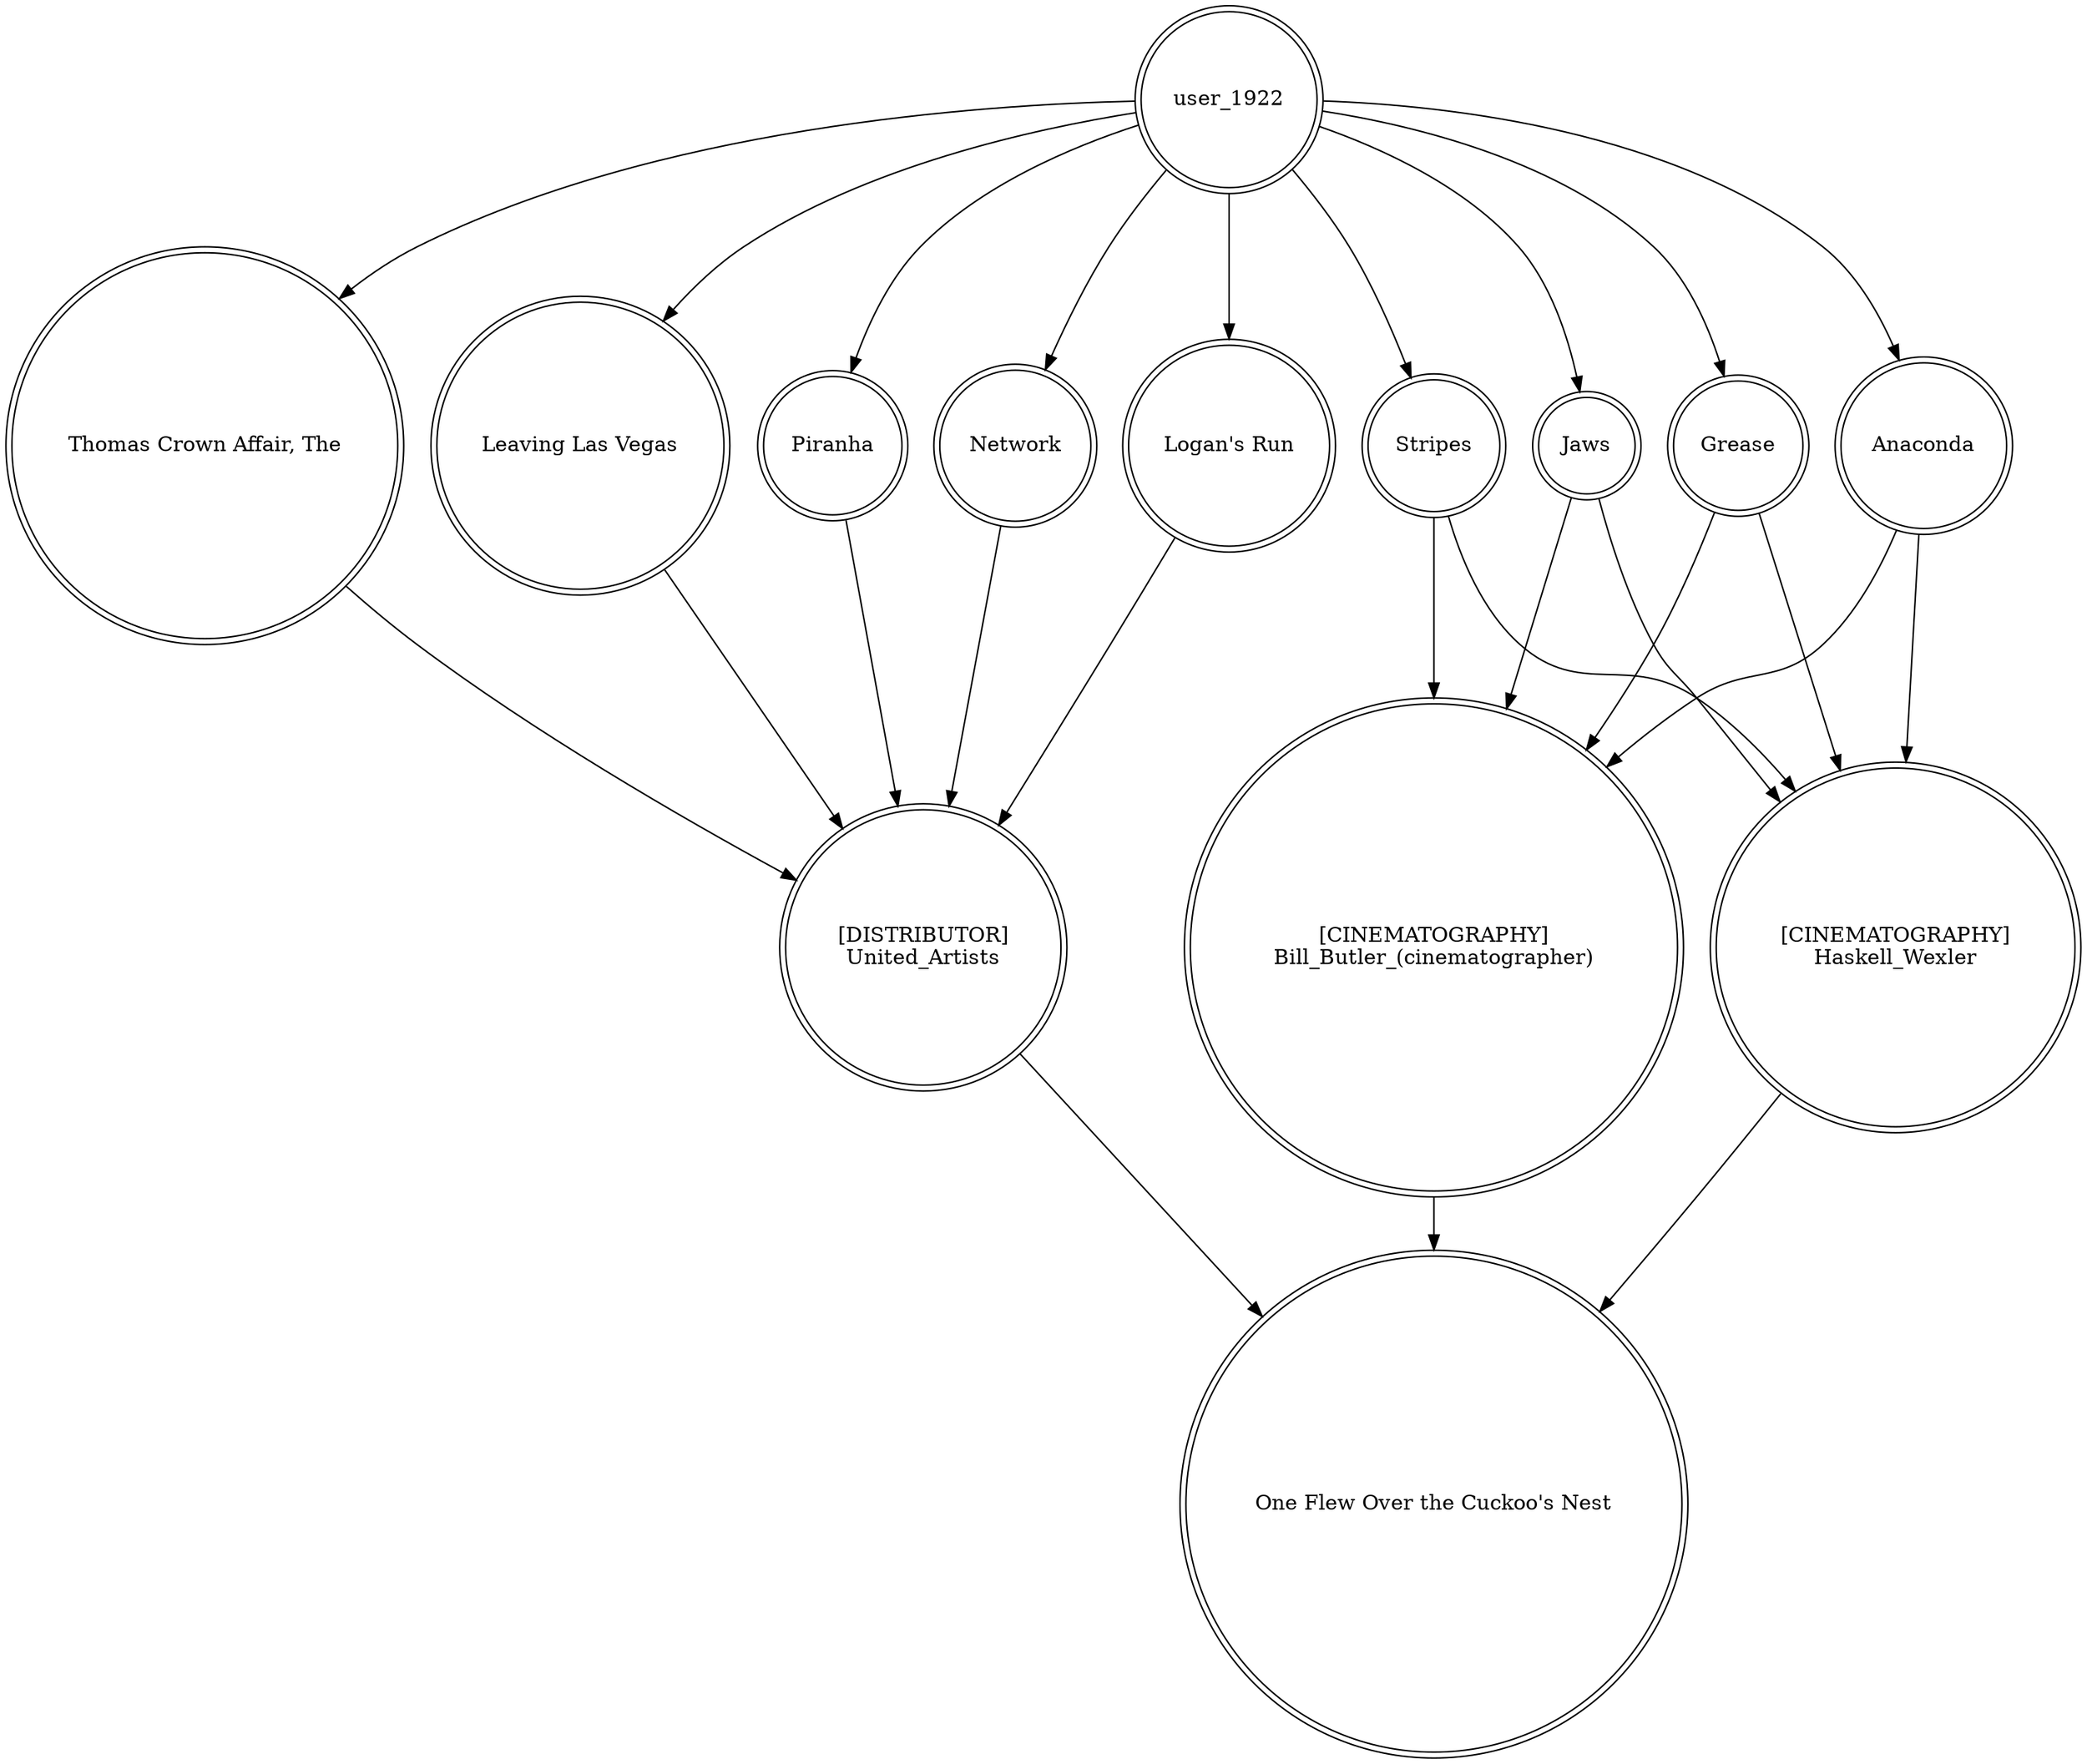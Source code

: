 digraph finite_state_machine {
	node [shape=doublecircle]
	Network -> "[DISTRIBUTOR]
United_Artists"
	Anaconda -> "[CINEMATOGRAPHY]
Haskell_Wexler"
	"Logan's Run" -> "[DISTRIBUTOR]
United_Artists"
	Stripes -> "[CINEMATOGRAPHY]
Haskell_Wexler"
	"Thomas Crown Affair, The" -> "[DISTRIBUTOR]
United_Artists"
	Jaws -> "[CINEMATOGRAPHY]
Haskell_Wexler"
	user_1922 -> Stripes
	user_1922 -> Network
	user_1922 -> Grease
	"[DISTRIBUTOR]
United_Artists" -> "One Flew Over the Cuckoo's Nest"
	"[CINEMATOGRAPHY]
Haskell_Wexler" -> "One Flew Over the Cuckoo's Nest"
	Grease -> "[CINEMATOGRAPHY]
Bill_Butler_(cinematographer)"
	user_1922 -> "Logan's Run"
	Stripes -> "[CINEMATOGRAPHY]
Bill_Butler_(cinematographer)"
	user_1922 -> "Leaving Las Vegas"
	Piranha -> "[DISTRIBUTOR]
United_Artists"
	user_1922 -> "Thomas Crown Affair, The"
	user_1922 -> Piranha
	Anaconda -> "[CINEMATOGRAPHY]
Bill_Butler_(cinematographer)"
	user_1922 -> Jaws
	"[CINEMATOGRAPHY]
Bill_Butler_(cinematographer)" -> "One Flew Over the Cuckoo's Nest"
	Grease -> "[CINEMATOGRAPHY]
Haskell_Wexler"
	user_1922 -> Anaconda
	"Leaving Las Vegas" -> "[DISTRIBUTOR]
United_Artists"
	Jaws -> "[CINEMATOGRAPHY]
Bill_Butler_(cinematographer)"
}
